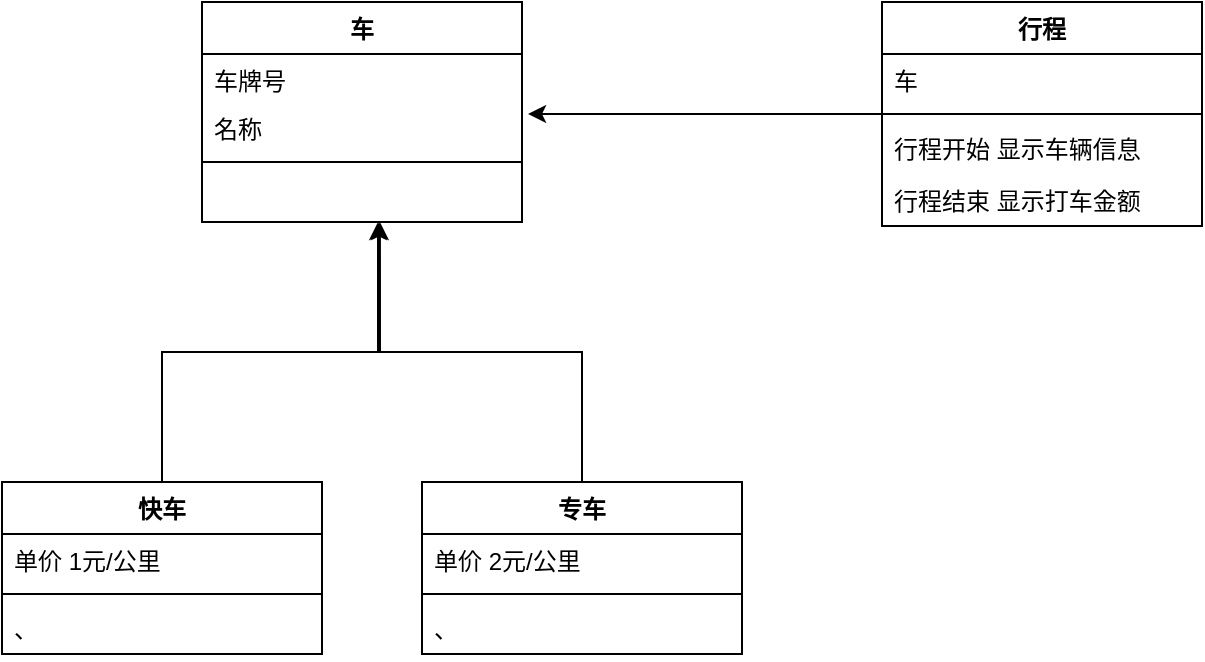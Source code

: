 <mxfile version="14.4.5" type="github">
  <diagram id="C5RBs43oDa-KdzZeNtuy" name="Page-1">
    <mxGraphModel dx="780" dy="755" grid="1" gridSize="10" guides="1" tooltips="1" connect="1" arrows="1" fold="1" page="1" pageScale="1" pageWidth="827" pageHeight="1169" math="0" shadow="0">
      <root>
        <mxCell id="WIyWlLk6GJQsqaUBKTNV-0" />
        <mxCell id="WIyWlLk6GJQsqaUBKTNV-1" parent="WIyWlLk6GJQsqaUBKTNV-0" />
        <mxCell id="ppvo5LtR7Xc0pVEGfrQ7-0" value="车" style="swimlane;fontStyle=1;align=center;verticalAlign=top;childLayout=stackLayout;horizontal=1;startSize=26;horizontalStack=0;resizeParent=1;resizeParentMax=0;resizeLast=0;collapsible=1;marginBottom=0;" vertex="1" parent="WIyWlLk6GJQsqaUBKTNV-1">
          <mxGeometry x="214" y="50" width="160" height="110" as="geometry" />
        </mxCell>
        <mxCell id="ppvo5LtR7Xc0pVEGfrQ7-1" value="车牌号" style="text;strokeColor=none;fillColor=none;align=left;verticalAlign=top;spacingLeft=4;spacingRight=4;overflow=hidden;rotatable=0;points=[[0,0.5],[1,0.5]];portConstraint=eastwest;" vertex="1" parent="ppvo5LtR7Xc0pVEGfrQ7-0">
          <mxGeometry y="26" width="160" height="24" as="geometry" />
        </mxCell>
        <mxCell id="ppvo5LtR7Xc0pVEGfrQ7-5" value="名称&#xa;" style="text;align=left;verticalAlign=top;spacingLeft=4;spacingRight=4;overflow=hidden;rotatable=0;points=[[0,0.5],[1,0.5]];portConstraint=eastwest;rounded=0;shadow=0;html=0;" vertex="1" parent="ppvo5LtR7Xc0pVEGfrQ7-0">
          <mxGeometry y="50" width="160" height="26" as="geometry" />
        </mxCell>
        <mxCell id="ppvo5LtR7Xc0pVEGfrQ7-2" value="" style="line;strokeWidth=1;fillColor=none;align=left;verticalAlign=middle;spacingTop=-1;spacingLeft=3;spacingRight=3;rotatable=0;labelPosition=right;points=[];portConstraint=eastwest;" vertex="1" parent="ppvo5LtR7Xc0pVEGfrQ7-0">
          <mxGeometry y="76" width="160" height="8" as="geometry" />
        </mxCell>
        <mxCell id="ppvo5LtR7Xc0pVEGfrQ7-7" value="  " style="text;strokeColor=none;fillColor=none;align=left;verticalAlign=top;spacingLeft=4;spacingRight=4;overflow=hidden;rotatable=0;points=[[0,0.5],[1,0.5]];portConstraint=eastwest;" vertex="1" parent="ppvo5LtR7Xc0pVEGfrQ7-0">
          <mxGeometry y="84" width="160" height="26" as="geometry" />
        </mxCell>
        <mxCell id="ppvo5LtR7Xc0pVEGfrQ7-12" style="edgeStyle=orthogonalEdgeStyle;rounded=0;orthogonalLoop=1;jettySize=auto;html=1;entryX=0.556;entryY=1;entryDx=0;entryDy=0;entryPerimeter=0;" edge="1" parent="WIyWlLk6GJQsqaUBKTNV-1" source="ppvo5LtR7Xc0pVEGfrQ7-8" target="ppvo5LtR7Xc0pVEGfrQ7-7">
          <mxGeometry relative="1" as="geometry" />
        </mxCell>
        <mxCell id="ppvo5LtR7Xc0pVEGfrQ7-8" value="快车" style="swimlane;fontStyle=1;align=center;verticalAlign=top;childLayout=stackLayout;horizontal=1;startSize=26;horizontalStack=0;resizeParent=1;resizeParentMax=0;resizeLast=0;collapsible=1;marginBottom=0;" vertex="1" parent="WIyWlLk6GJQsqaUBKTNV-1">
          <mxGeometry x="114" y="290" width="160" height="86" as="geometry" />
        </mxCell>
        <mxCell id="ppvo5LtR7Xc0pVEGfrQ7-9" value="单价 1元/公里" style="text;strokeColor=none;fillColor=none;align=left;verticalAlign=top;spacingLeft=4;spacingRight=4;overflow=hidden;rotatable=0;points=[[0,0.5],[1,0.5]];portConstraint=eastwest;" vertex="1" parent="ppvo5LtR7Xc0pVEGfrQ7-8">
          <mxGeometry y="26" width="160" height="26" as="geometry" />
        </mxCell>
        <mxCell id="ppvo5LtR7Xc0pVEGfrQ7-10" value="" style="line;strokeWidth=1;fillColor=none;align=left;verticalAlign=middle;spacingTop=-1;spacingLeft=3;spacingRight=3;rotatable=0;labelPosition=right;points=[];portConstraint=eastwest;" vertex="1" parent="ppvo5LtR7Xc0pVEGfrQ7-8">
          <mxGeometry y="52" width="160" height="8" as="geometry" />
        </mxCell>
        <mxCell id="ppvo5LtR7Xc0pVEGfrQ7-11" value="、" style="text;strokeColor=none;fillColor=none;align=left;verticalAlign=top;spacingLeft=4;spacingRight=4;overflow=hidden;rotatable=0;points=[[0,0.5],[1,0.5]];portConstraint=eastwest;" vertex="1" parent="ppvo5LtR7Xc0pVEGfrQ7-8">
          <mxGeometry y="60" width="160" height="26" as="geometry" />
        </mxCell>
        <mxCell id="ppvo5LtR7Xc0pVEGfrQ7-17" style="edgeStyle=orthogonalEdgeStyle;rounded=0;orthogonalLoop=1;jettySize=auto;html=1;entryX=0.55;entryY=1;entryDx=0;entryDy=0;entryPerimeter=0;" edge="1" parent="WIyWlLk6GJQsqaUBKTNV-1" source="ppvo5LtR7Xc0pVEGfrQ7-13" target="ppvo5LtR7Xc0pVEGfrQ7-7">
          <mxGeometry relative="1" as="geometry" />
        </mxCell>
        <mxCell id="ppvo5LtR7Xc0pVEGfrQ7-13" value="专车" style="swimlane;fontStyle=1;align=center;verticalAlign=top;childLayout=stackLayout;horizontal=1;startSize=26;horizontalStack=0;resizeParent=1;resizeParentMax=0;resizeLast=0;collapsible=1;marginBottom=0;" vertex="1" parent="WIyWlLk6GJQsqaUBKTNV-1">
          <mxGeometry x="324" y="290" width="160" height="86" as="geometry" />
        </mxCell>
        <mxCell id="ppvo5LtR7Xc0pVEGfrQ7-14" value="单价 2元/公里" style="text;strokeColor=none;fillColor=none;align=left;verticalAlign=top;spacingLeft=4;spacingRight=4;overflow=hidden;rotatable=0;points=[[0,0.5],[1,0.5]];portConstraint=eastwest;" vertex="1" parent="ppvo5LtR7Xc0pVEGfrQ7-13">
          <mxGeometry y="26" width="160" height="26" as="geometry" />
        </mxCell>
        <mxCell id="ppvo5LtR7Xc0pVEGfrQ7-15" value="" style="line;strokeWidth=1;fillColor=none;align=left;verticalAlign=middle;spacingTop=-1;spacingLeft=3;spacingRight=3;rotatable=0;labelPosition=right;points=[];portConstraint=eastwest;" vertex="1" parent="ppvo5LtR7Xc0pVEGfrQ7-13">
          <mxGeometry y="52" width="160" height="8" as="geometry" />
        </mxCell>
        <mxCell id="ppvo5LtR7Xc0pVEGfrQ7-16" value="、" style="text;strokeColor=none;fillColor=none;align=left;verticalAlign=top;spacingLeft=4;spacingRight=4;overflow=hidden;rotatable=0;points=[[0,0.5],[1,0.5]];portConstraint=eastwest;" vertex="1" parent="ppvo5LtR7Xc0pVEGfrQ7-13">
          <mxGeometry y="60" width="160" height="26" as="geometry" />
        </mxCell>
        <mxCell id="ppvo5LtR7Xc0pVEGfrQ7-25" style="edgeStyle=orthogonalEdgeStyle;rounded=0;orthogonalLoop=1;jettySize=auto;html=1;entryX=1.019;entryY=0.231;entryDx=0;entryDy=0;entryPerimeter=0;" edge="1" parent="WIyWlLk6GJQsqaUBKTNV-1" source="ppvo5LtR7Xc0pVEGfrQ7-19" target="ppvo5LtR7Xc0pVEGfrQ7-5">
          <mxGeometry relative="1" as="geometry" />
        </mxCell>
        <mxCell id="ppvo5LtR7Xc0pVEGfrQ7-19" value="行程" style="swimlane;fontStyle=1;align=center;verticalAlign=top;childLayout=stackLayout;horizontal=1;startSize=26;horizontalStack=0;resizeParent=1;resizeParentMax=0;resizeLast=0;collapsible=1;marginBottom=0;" vertex="1" parent="WIyWlLk6GJQsqaUBKTNV-1">
          <mxGeometry x="554" y="50" width="160" height="112" as="geometry" />
        </mxCell>
        <mxCell id="ppvo5LtR7Xc0pVEGfrQ7-20" value="车" style="text;strokeColor=none;fillColor=none;align=left;verticalAlign=top;spacingLeft=4;spacingRight=4;overflow=hidden;rotatable=0;points=[[0,0.5],[1,0.5]];portConstraint=eastwest;" vertex="1" parent="ppvo5LtR7Xc0pVEGfrQ7-19">
          <mxGeometry y="26" width="160" height="26" as="geometry" />
        </mxCell>
        <mxCell id="ppvo5LtR7Xc0pVEGfrQ7-21" value="" style="line;strokeWidth=1;fillColor=none;align=left;verticalAlign=middle;spacingTop=-1;spacingLeft=3;spacingRight=3;rotatable=0;labelPosition=right;points=[];portConstraint=eastwest;" vertex="1" parent="ppvo5LtR7Xc0pVEGfrQ7-19">
          <mxGeometry y="52" width="160" height="8" as="geometry" />
        </mxCell>
        <mxCell id="ppvo5LtR7Xc0pVEGfrQ7-22" value="行程开始 显示车辆信息" style="text;strokeColor=none;fillColor=none;align=left;verticalAlign=top;spacingLeft=4;spacingRight=4;overflow=hidden;rotatable=0;points=[[0,0.5],[1,0.5]];portConstraint=eastwest;" vertex="1" parent="ppvo5LtR7Xc0pVEGfrQ7-19">
          <mxGeometry y="60" width="160" height="26" as="geometry" />
        </mxCell>
        <mxCell id="ppvo5LtR7Xc0pVEGfrQ7-23" value="行程结束 显示打车金额" style="text;strokeColor=none;fillColor=none;align=left;verticalAlign=top;spacingLeft=4;spacingRight=4;overflow=hidden;rotatable=0;points=[[0,0.5],[1,0.5]];portConstraint=eastwest;" vertex="1" parent="ppvo5LtR7Xc0pVEGfrQ7-19">
          <mxGeometry y="86" width="160" height="26" as="geometry" />
        </mxCell>
      </root>
    </mxGraphModel>
  </diagram>
</mxfile>
